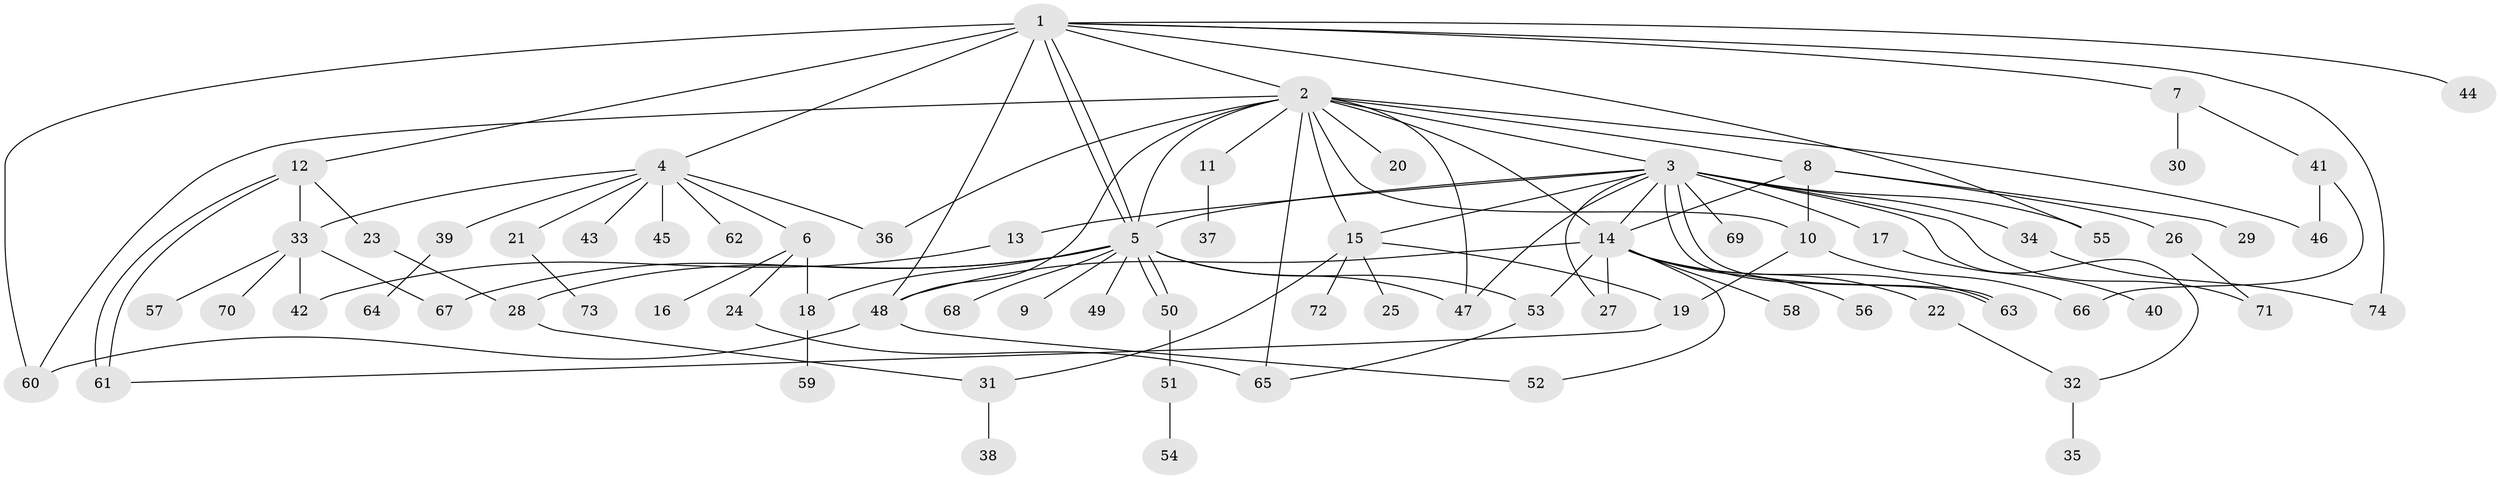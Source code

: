 // coarse degree distribution, {11: 0.018518518518518517, 19: 0.018518518518518517, 13: 0.018518518518518517, 8: 0.018518518518518517, 14: 0.018518518518518517, 4: 0.07407407407407407, 3: 0.18518518518518517, 1: 0.37037037037037035, 2: 0.24074074074074073, 5: 0.018518518518518517, 6: 0.018518518518518517}
// Generated by graph-tools (version 1.1) at 2025/51/02/27/25 19:51:59]
// undirected, 74 vertices, 110 edges
graph export_dot {
graph [start="1"]
  node [color=gray90,style=filled];
  1;
  2;
  3;
  4;
  5;
  6;
  7;
  8;
  9;
  10;
  11;
  12;
  13;
  14;
  15;
  16;
  17;
  18;
  19;
  20;
  21;
  22;
  23;
  24;
  25;
  26;
  27;
  28;
  29;
  30;
  31;
  32;
  33;
  34;
  35;
  36;
  37;
  38;
  39;
  40;
  41;
  42;
  43;
  44;
  45;
  46;
  47;
  48;
  49;
  50;
  51;
  52;
  53;
  54;
  55;
  56;
  57;
  58;
  59;
  60;
  61;
  62;
  63;
  64;
  65;
  66;
  67;
  68;
  69;
  70;
  71;
  72;
  73;
  74;
  1 -- 2;
  1 -- 4;
  1 -- 5;
  1 -- 5;
  1 -- 7;
  1 -- 12;
  1 -- 44;
  1 -- 48;
  1 -- 55;
  1 -- 60;
  1 -- 74;
  2 -- 3;
  2 -- 5;
  2 -- 8;
  2 -- 10;
  2 -- 11;
  2 -- 14;
  2 -- 15;
  2 -- 20;
  2 -- 36;
  2 -- 46;
  2 -- 47;
  2 -- 48;
  2 -- 60;
  2 -- 65;
  3 -- 5;
  3 -- 13;
  3 -- 14;
  3 -- 15;
  3 -- 17;
  3 -- 27;
  3 -- 32;
  3 -- 34;
  3 -- 47;
  3 -- 55;
  3 -- 63;
  3 -- 63;
  3 -- 69;
  3 -- 71;
  4 -- 6;
  4 -- 21;
  4 -- 33;
  4 -- 36;
  4 -- 39;
  4 -- 43;
  4 -- 45;
  4 -- 62;
  5 -- 9;
  5 -- 18;
  5 -- 28;
  5 -- 47;
  5 -- 49;
  5 -- 50;
  5 -- 50;
  5 -- 53;
  5 -- 67;
  5 -- 68;
  6 -- 16;
  6 -- 18;
  6 -- 24;
  7 -- 30;
  7 -- 41;
  8 -- 10;
  8 -- 14;
  8 -- 26;
  8 -- 29;
  10 -- 19;
  10 -- 66;
  11 -- 37;
  12 -- 23;
  12 -- 33;
  12 -- 61;
  12 -- 61;
  13 -- 42;
  14 -- 22;
  14 -- 27;
  14 -- 48;
  14 -- 52;
  14 -- 53;
  14 -- 56;
  14 -- 58;
  14 -- 63;
  15 -- 19;
  15 -- 25;
  15 -- 31;
  15 -- 72;
  17 -- 40;
  18 -- 59;
  19 -- 61;
  21 -- 73;
  22 -- 32;
  23 -- 28;
  24 -- 65;
  26 -- 71;
  28 -- 31;
  31 -- 38;
  32 -- 35;
  33 -- 42;
  33 -- 57;
  33 -- 67;
  33 -- 70;
  34 -- 74;
  39 -- 64;
  41 -- 46;
  41 -- 66;
  48 -- 52;
  48 -- 60;
  50 -- 51;
  51 -- 54;
  53 -- 65;
}
